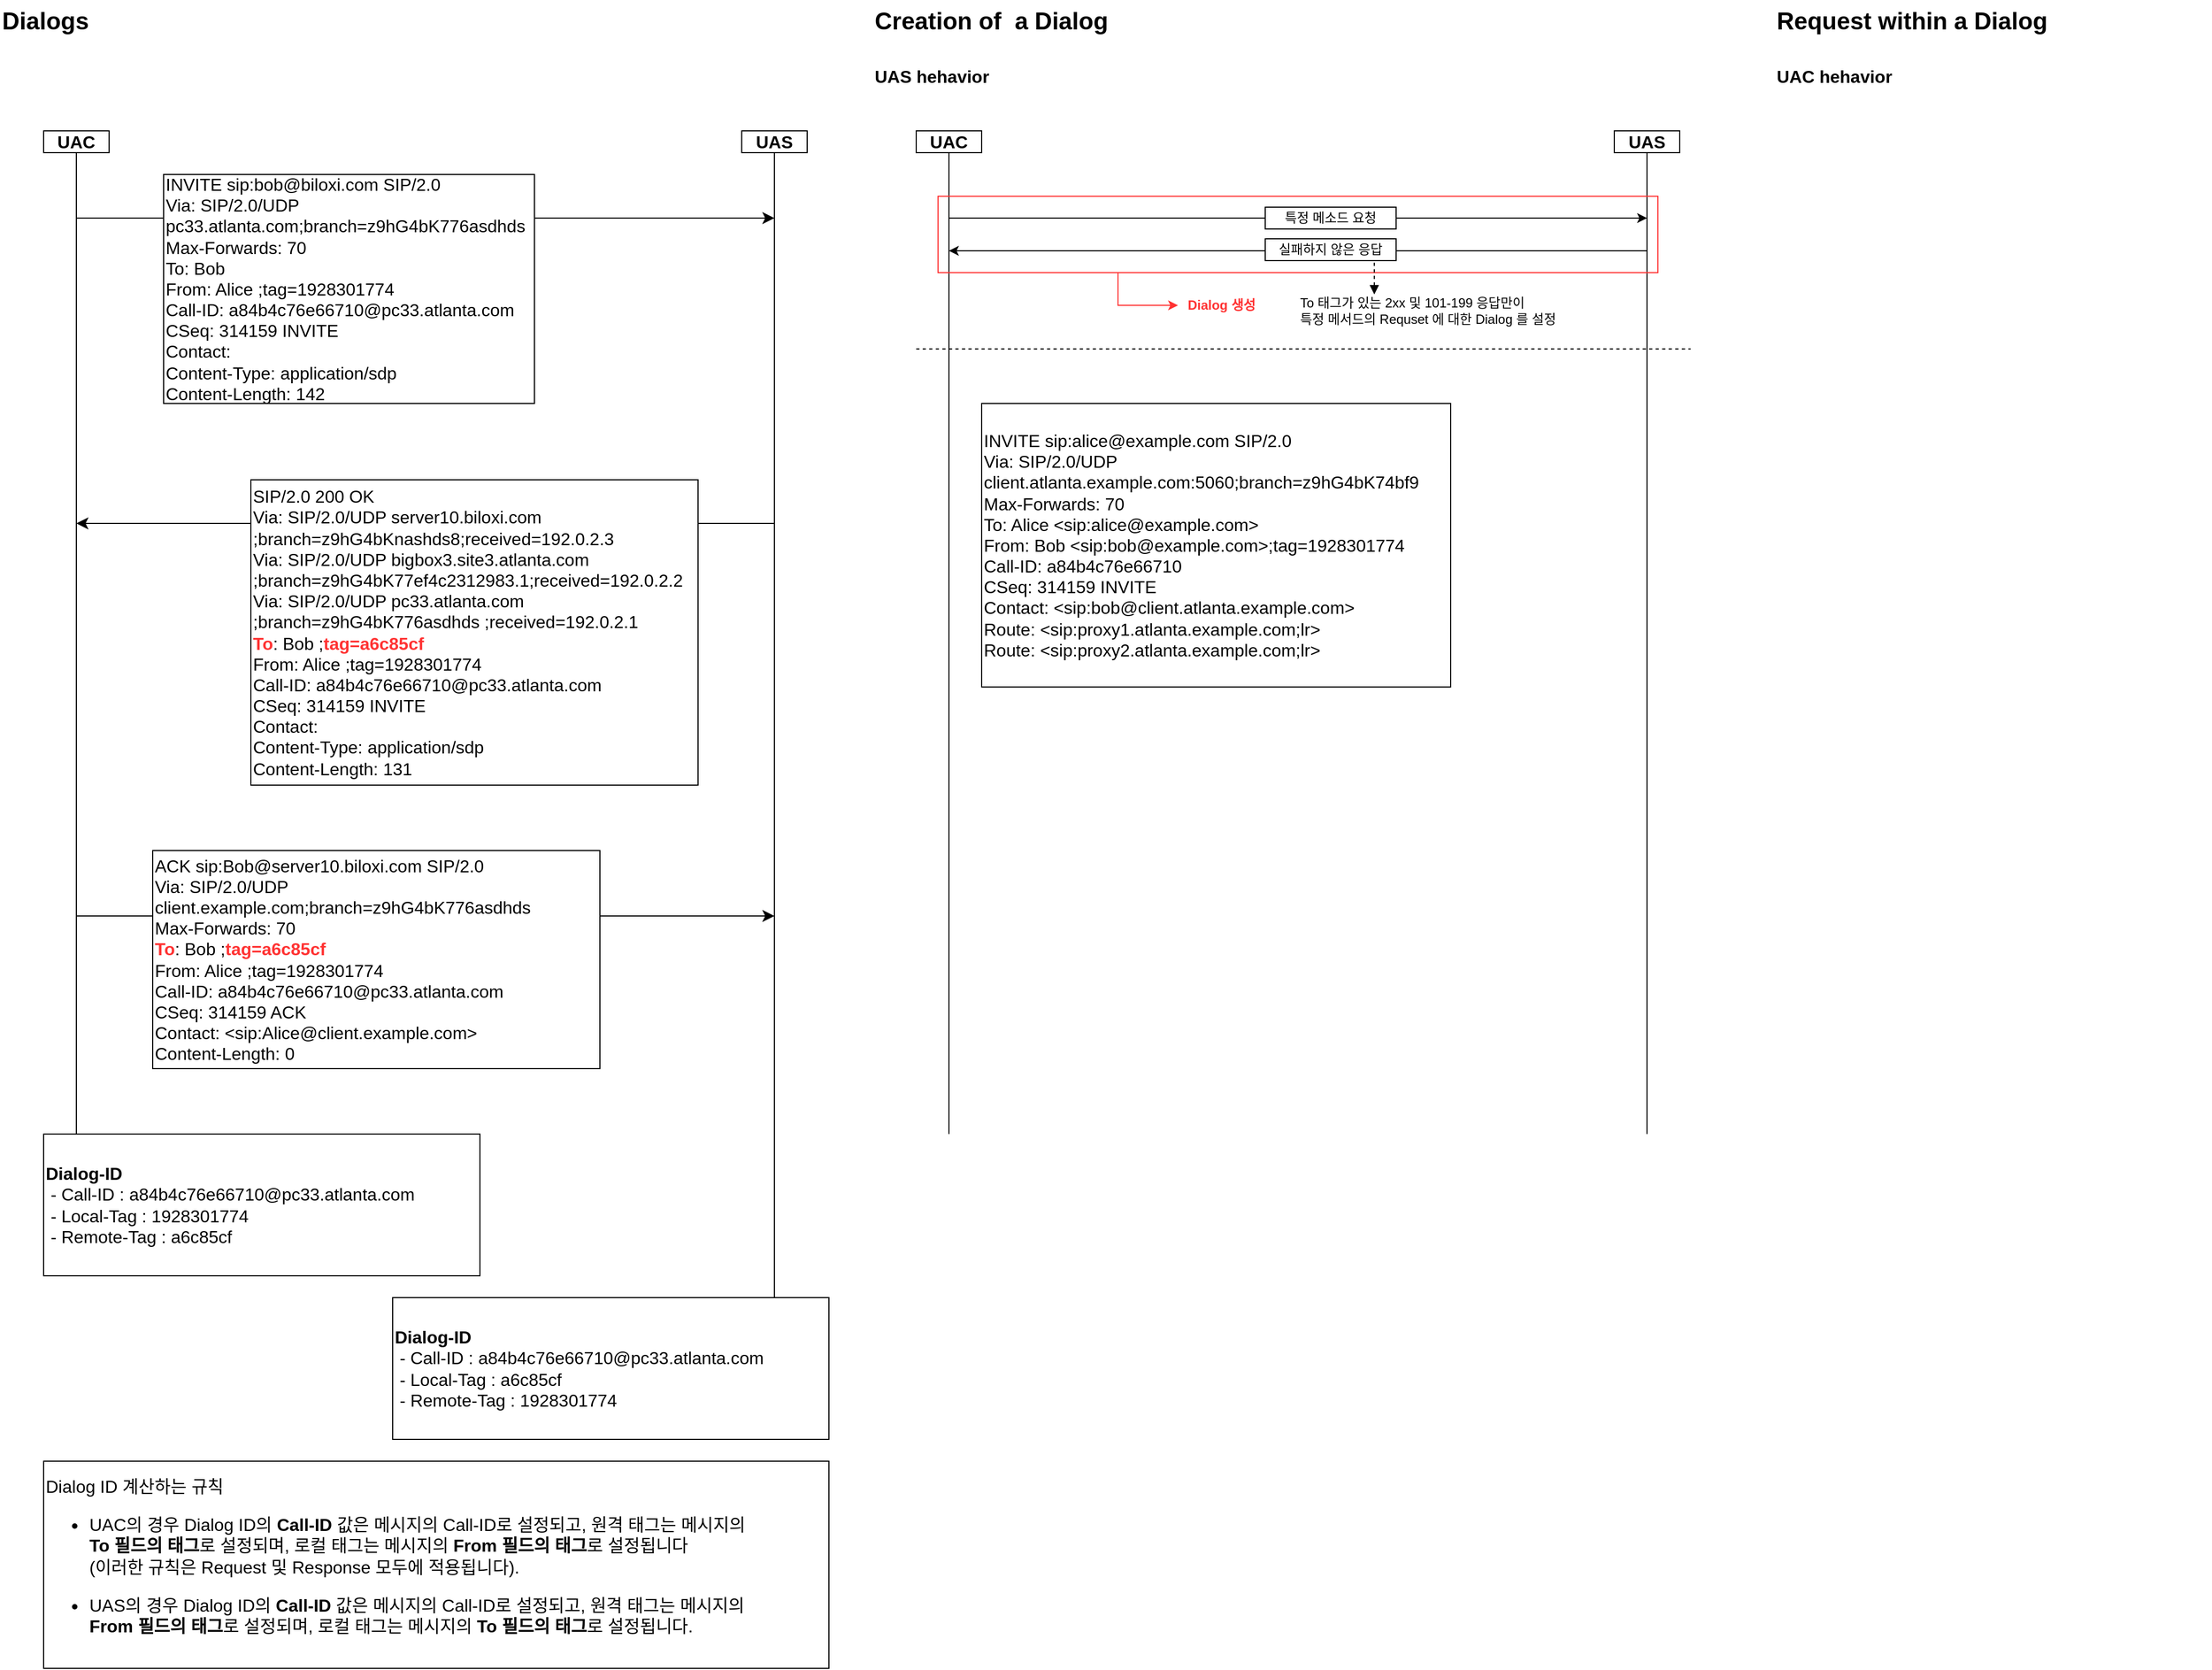 <mxfile version="23.0.2" type="github">
  <diagram name="페이지-1" id="ksUeeqzIcCZzvmtFrtLd">
    <mxGraphModel dx="2261" dy="826" grid="1" gridSize="10" guides="1" tooltips="1" connect="1" arrows="1" fold="1" page="1" pageScale="1" pageWidth="827" pageHeight="1169" math="0" shadow="0">
      <root>
        <mxCell id="0" />
        <mxCell id="1" parent="0" />
        <mxCell id="UO2-w6IYyax2wdj97ACj-6" value="" style="endArrow=classic;html=1;rounded=0;fontSize=12;startSize=8;endSize=8;curved=1;" edge="1" parent="1">
          <mxGeometry width="50" height="50" relative="1" as="geometry">
            <mxPoint x="-730" y="840" as="sourcePoint" />
            <mxPoint x="-90" y="840" as="targetPoint" />
          </mxGeometry>
        </mxCell>
        <mxCell id="UO2-w6IYyax2wdj97ACj-5" value="" style="endArrow=classic;html=1;rounded=0;fontSize=12;startSize=8;endSize=8;curved=1;" edge="1" parent="1">
          <mxGeometry width="50" height="50" relative="1" as="geometry">
            <mxPoint x="-730" y="200" as="sourcePoint" />
            <mxPoint x="-90" y="200" as="targetPoint" />
          </mxGeometry>
        </mxCell>
        <mxCell id="UO2-w6IYyax2wdj97ACj-4" value="" style="endArrow=classic;html=1;rounded=0;fontSize=12;startSize=8;endSize=8;curved=1;" edge="1" parent="1">
          <mxGeometry width="50" height="50" relative="1" as="geometry">
            <mxPoint x="-90" y="480" as="sourcePoint" />
            <mxPoint x="-730" y="480" as="targetPoint" />
          </mxGeometry>
        </mxCell>
        <mxCell id="4LNV4jT3T6giweUdo03J-1" value="&lt;span style=&quot;font-size: 22px;&quot;&gt;&lt;b&gt;Creation of&amp;nbsp; a Dialog&lt;/b&gt;&lt;/span&gt;" style="text;html=1;strokeColor=none;fillColor=none;align=left;verticalAlign=middle;whiteSpace=wrap;rounded=0;fontSize=16;" parent="1" vertex="1">
          <mxGeometry width="400" height="40" as="geometry" />
        </mxCell>
        <mxCell id="4LNV4jT3T6giweUdo03J-2" value="&lt;b style=&quot;&quot;&gt;&lt;font style=&quot;font-size: 16px;&quot;&gt;UAS hehavior&lt;/font&gt;&lt;/b&gt;" style="text;html=1;strokeColor=none;fillColor=none;align=left;verticalAlign=middle;whiteSpace=wrap;rounded=0;fontSize=16;" parent="1" vertex="1">
          <mxGeometry y="60" width="400" height="20" as="geometry" />
        </mxCell>
        <mxCell id="4LNV4jT3T6giweUdo03J-5" value="&lt;span style=&quot;font-size: 22px;&quot;&gt;&lt;b&gt;Request within a Dialog&lt;/b&gt;&lt;/span&gt;" style="text;html=1;strokeColor=none;fillColor=none;align=left;verticalAlign=middle;whiteSpace=wrap;rounded=0;fontSize=16;" parent="1" vertex="1">
          <mxGeometry x="827" width="400" height="40" as="geometry" />
        </mxCell>
        <mxCell id="4LNV4jT3T6giweUdo03J-6" value="&lt;b style=&quot;&quot;&gt;&lt;font style=&quot;font-size: 16px;&quot;&gt;UAC hehavior&lt;/font&gt;&lt;/b&gt;" style="text;html=1;strokeColor=none;fillColor=none;align=left;verticalAlign=middle;whiteSpace=wrap;rounded=0;fontSize=16;" parent="1" vertex="1">
          <mxGeometry x="827" y="60" width="400" height="20" as="geometry" />
        </mxCell>
        <mxCell id="4LNV4jT3T6giweUdo03J-8" value="&lt;b&gt;UAC&lt;/b&gt;" style="rounded=0;whiteSpace=wrap;html=1;fontSize=16;" parent="1" vertex="1">
          <mxGeometry x="-760" y="120" width="60" height="20" as="geometry" />
        </mxCell>
        <mxCell id="4LNV4jT3T6giweUdo03J-9" value="&lt;b&gt;UAS&lt;/b&gt;" style="rounded=0;whiteSpace=wrap;html=1;fontSize=16;" parent="1" vertex="1">
          <mxGeometry x="-120" y="120" width="60" height="20" as="geometry" />
        </mxCell>
        <mxCell id="4LNV4jT3T6giweUdo03J-10" value="" style="endArrow=none;html=1;rounded=0;fontSize=12;startSize=8;endSize=8;curved=1;entryX=0.5;entryY=1;entryDx=0;entryDy=0;" parent="1" target="4LNV4jT3T6giweUdo03J-8" edge="1">
          <mxGeometry width="50" height="50" relative="1" as="geometry">
            <mxPoint x="-730" y="1040" as="sourcePoint" />
            <mxPoint x="-410" y="250" as="targetPoint" />
          </mxGeometry>
        </mxCell>
        <mxCell id="4LNV4jT3T6giweUdo03J-11" value="" style="endArrow=none;html=1;rounded=0;fontSize=12;startSize=8;endSize=8;curved=1;entryX=0.5;entryY=1;entryDx=0;entryDy=0;" parent="1" target="4LNV4jT3T6giweUdo03J-9" edge="1">
          <mxGeometry width="50" height="50" relative="1" as="geometry">
            <mxPoint x="-90" y="1190" as="sourcePoint" />
            <mxPoint x="-90.5" y="150" as="targetPoint" />
          </mxGeometry>
        </mxCell>
        <mxCell id="4LNV4jT3T6giweUdo03J-15" value="INVITE sip:bob@biloxi.com SIP/2.0&lt;br style=&quot;border-color: var(--border-color);&quot;&gt;&lt;span style=&quot;&quot;&gt;Via: SIP/2.0/UDP pc33.atlanta.com;branch=z9hG4bK776asdhds&lt;/span&gt;&lt;br style=&quot;border-color: var(--border-color);&quot;&gt;&lt;span style=&quot;&quot;&gt;Max-Forwards: 70&lt;/span&gt;&lt;br style=&quot;border-color: var(--border-color);&quot;&gt;&lt;span style=&quot;&quot;&gt;To: Bob&lt;/span&gt;&lt;br style=&quot;border-color: var(--border-color);&quot;&gt;&lt;span style=&quot;&quot;&gt;From: Alice ;tag=1928301774&lt;/span&gt;&lt;br style=&quot;border-color: var(--border-color);&quot;&gt;&lt;span style=&quot;&quot;&gt;Call-ID: a84b4c76e66710@pc33.atlanta.com&lt;/span&gt;&lt;br style=&quot;border-color: var(--border-color);&quot;&gt;&lt;span style=&quot;&quot;&gt;CSeq: 314159 INVITE&lt;/span&gt;&lt;br style=&quot;border-color: var(--border-color);&quot;&gt;&lt;span style=&quot;&quot;&gt;Contact:&lt;/span&gt;&lt;br style=&quot;border-color: var(--border-color);&quot;&gt;&lt;span style=&quot;&quot;&gt;Content-Type: application/sdp&lt;/span&gt;&lt;br style=&quot;border-color: var(--border-color);&quot;&gt;&lt;span style=&quot;&quot;&gt;Content-Length: 142&amp;nbsp;&lt;/span&gt;" style="rounded=0;whiteSpace=wrap;html=1;fontSize=16;align=left;" parent="1" vertex="1">
          <mxGeometry x="-650" y="160" width="340" height="210" as="geometry" />
        </mxCell>
        <mxCell id="4LNV4jT3T6giweUdo03J-17" value="SIP/2.0 200 OK&lt;br&gt; Via: SIP/2.0/UDP server10.biloxi.com&lt;br&gt; ;branch=z9hG4bKnashds8;received=192.0.2.3&lt;br&gt; Via: SIP/2.0/UDP bigbox3.site3.atlanta.com&lt;br&gt; ;branch=z9hG4bK77ef4c2312983.1;received=192.0.2.2&lt;br&gt; Via: SIP/2.0/UDP pc33.atlanta.com&lt;br&gt; ;branch=z9hG4bK776asdhds ;received=192.0.2.1&lt;br&gt;&lt;b style=&quot;background-color: rgb(255, 255, 255);&quot;&gt;&lt;font color=&quot;#ff3333&quot;&gt; To&lt;/font&gt;&lt;/b&gt;: Bob ;&lt;font color=&quot;#ff3333&quot;&gt;&lt;b&gt;tag=a6c85cf&lt;/b&gt;&lt;/font&gt;&lt;br&gt; From: Alice ;tag=1928301774&lt;br&gt; Call-ID: a84b4c76e66710@pc33.atlanta.com&lt;br&gt; CSeq: 314159 INVITE&lt;br&gt; Contact: &lt;br&gt; Content-Type: application/sdp&lt;br&gt; Content-Length: 131&amp;nbsp;" style="rounded=0;whiteSpace=wrap;html=1;fontSize=16;align=left;" parent="1" vertex="1">
          <mxGeometry x="-570" y="440" width="410" height="280" as="geometry" />
        </mxCell>
        <mxCell id="4LNV4jT3T6giweUdo03J-19" value="&lt;b&gt;Dialog-ID&lt;/b&gt;&lt;br&gt;&amp;nbsp;- Call-ID : a84b4c76e66710@pc33.atlanta.com&lt;br&gt;&amp;nbsp;- Local-Tag : 1928301774&lt;br&gt;&amp;nbsp;- Remote-Tag :&amp;nbsp;&lt;span style=&quot;border-color: var(--border-color);&quot;&gt;&lt;font style=&quot;border-color: var(--border-color);&quot;&gt;a6c85cf&lt;/font&gt;&lt;/span&gt;" style="rounded=0;whiteSpace=wrap;html=1;fontSize=16;align=left;" parent="1" vertex="1">
          <mxGeometry x="-760" y="1040" width="400" height="130" as="geometry" />
        </mxCell>
        <mxCell id="4LNV4jT3T6giweUdo03J-20" value="&lt;b&gt;Dialog-ID&lt;/b&gt;&lt;br style=&quot;border-color: var(--border-color);&quot;&gt;&amp;nbsp;- Call-ID : a84b4c76e66710@pc33.atlanta.com&lt;br style=&quot;border-color: var(--border-color);&quot;&gt;&amp;nbsp;- Local-Tag : a6c85cf&lt;br style=&quot;border-color: var(--border-color);&quot;&gt;&amp;nbsp;- Remote-Tag : 1928301774" style="rounded=0;whiteSpace=wrap;html=1;fontSize=16;align=left;" parent="1" vertex="1">
          <mxGeometry x="-440" y="1190" width="400" height="130" as="geometry" />
        </mxCell>
        <mxCell id="4LNV4jT3T6giweUdo03J-22" value="ACK sip:Bob@server10.biloxi.com SIP/2.0&lt;br&gt;Via: SIP/2.0/UDP client.example.com;branch=z9hG4bK776asdhds&lt;br&gt;Max-Forwards: 70&lt;br&gt;&lt;font color=&quot;#ff3333&quot;&gt;&lt;b&gt;To&lt;/b&gt;&lt;/font&gt;: Bob ;&lt;b&gt;&lt;font color=&quot;#ff3333&quot;&gt;tag=a6c85cf&lt;/font&gt;&lt;/b&gt;&lt;br&gt;From: Alice ;tag=1928301774&lt;br&gt;Call-ID: a84b4c76e66710@pc33.atlanta.com&lt;br&gt;CSeq: 314159 ACK&lt;br&gt;Contact: &amp;lt;sip:Alice@client.example.com&amp;gt;&lt;br&gt;Content-Length: 0" style="rounded=0;whiteSpace=wrap;html=1;fontSize=16;align=left;" parent="1" vertex="1">
          <mxGeometry x="-660" y="780" width="410" height="200" as="geometry" />
        </mxCell>
        <mxCell id="4LNV4jT3T6giweUdo03J-24" value="Dialog ID 계산하는 규칙&lt;br&gt;&lt;ul data-pm-slice=&quot;3 3 []&quot; class=&quot;ak-ul&quot;&gt;&lt;li&gt;&lt;p&gt;UAC의 경우 Dialog  ID의 &lt;strong&gt;Call-ID &lt;/strong&gt;값은 메시지의 Call-ID로 설정되고, 원격 태그는 메시지의&lt;strong&gt; &lt;br&gt;To 필드의 태그&lt;/strong&gt;로 설정되며, 로컬 태그는 메시지의 &lt;strong&gt;From 필드의 태그&lt;/strong&gt;로 설정됩니다&lt;br&gt;(이러한 규칙은 Request 및 Response 모두에 적용됩니다). &lt;/p&gt;&lt;/li&gt;&lt;li&gt;&lt;p&gt;UAS의 경우 Dialog  ID의&lt;strong&gt; Call-ID&lt;/strong&gt; 값은 메시지의 Call-ID로 설정되고, 원격 태그는 메시지의 &lt;br&gt;&lt;strong&gt;From 필드의 태그&lt;/strong&gt;로 설정되며, 로컬 태그는 메시지의 &lt;strong&gt;To 필드의 태그&lt;/strong&gt;로 설정됩니다.&lt;/p&gt;&lt;/li&gt;&lt;/ul&gt;" style="rounded=0;whiteSpace=wrap;html=1;fontSize=16;align=left;" parent="1" vertex="1">
          <mxGeometry x="-760" y="1340" width="720" height="190" as="geometry" />
        </mxCell>
        <mxCell id="__dV9BuQpkVUs1_jfIQK-1" value="&lt;span style=&quot;font-size: 22px;&quot;&gt;&lt;b&gt;Dialogs&lt;/b&gt;&lt;/span&gt;" style="text;html=1;strokeColor=none;fillColor=none;align=left;verticalAlign=middle;whiteSpace=wrap;rounded=0;fontSize=16;" parent="1" vertex="1">
          <mxGeometry x="-800" width="400" height="40" as="geometry" />
        </mxCell>
        <mxCell id="__dV9BuQpkVUs1_jfIQK-4" value="&lt;b&gt;UAC&lt;/b&gt;" style="rounded=0;whiteSpace=wrap;html=1;fontSize=16;" parent="1" vertex="1">
          <mxGeometry x="40" y="120" width="60" height="20" as="geometry" />
        </mxCell>
        <mxCell id="__dV9BuQpkVUs1_jfIQK-5" value="&lt;b&gt;UAS&lt;/b&gt;" style="rounded=0;whiteSpace=wrap;html=1;fontSize=16;" parent="1" vertex="1">
          <mxGeometry x="680" y="120" width="60" height="20" as="geometry" />
        </mxCell>
        <mxCell id="__dV9BuQpkVUs1_jfIQK-6" value="" style="endArrow=none;html=1;rounded=0;fontSize=12;startSize=8;endSize=8;curved=1;entryX=0.5;entryY=1;entryDx=0;entryDy=0;" parent="1" target="__dV9BuQpkVUs1_jfIQK-4" edge="1">
          <mxGeometry width="50" height="50" relative="1" as="geometry">
            <mxPoint x="70" y="1040" as="sourcePoint" />
            <mxPoint x="390" y="250" as="targetPoint" />
          </mxGeometry>
        </mxCell>
        <mxCell id="__dV9BuQpkVUs1_jfIQK-7" value="" style="endArrow=none;html=1;rounded=0;fontSize=12;startSize=8;endSize=8;curved=1;entryX=0.5;entryY=1;entryDx=0;entryDy=0;" parent="1" target="__dV9BuQpkVUs1_jfIQK-5" edge="1">
          <mxGeometry width="50" height="50" relative="1" as="geometry">
            <mxPoint x="710" y="1040" as="sourcePoint" />
            <mxPoint x="709.5" y="150" as="targetPoint" />
          </mxGeometry>
        </mxCell>
        <mxCell id="__dV9BuQpkVUs1_jfIQK-8" value="" style="endArrow=classic;html=1;rounded=0;" parent="1" edge="1">
          <mxGeometry width="50" height="50" relative="1" as="geometry">
            <mxPoint x="70" y="200" as="sourcePoint" />
            <mxPoint x="710" y="200" as="targetPoint" />
          </mxGeometry>
        </mxCell>
        <mxCell id="__dV9BuQpkVUs1_jfIQK-10" value="특정 메소드 요청" style="rounded=0;whiteSpace=wrap;html=1;" parent="1" vertex="1">
          <mxGeometry x="360" y="190" width="120" height="20" as="geometry" />
        </mxCell>
        <mxCell id="__dV9BuQpkVUs1_jfIQK-12" value="" style="endArrow=classic;html=1;rounded=0;" parent="1" edge="1">
          <mxGeometry width="50" height="50" relative="1" as="geometry">
            <mxPoint x="710" y="230" as="sourcePoint" />
            <mxPoint x="70" y="230" as="targetPoint" />
          </mxGeometry>
        </mxCell>
        <mxCell id="__dV9BuQpkVUs1_jfIQK-13" value="실패하지 않은 응답" style="rounded=0;whiteSpace=wrap;html=1;" parent="1" vertex="1">
          <mxGeometry x="360" y="219" width="120" height="20" as="geometry" />
        </mxCell>
        <mxCell id="__dV9BuQpkVUs1_jfIQK-15" style="edgeStyle=orthogonalEdgeStyle;rounded=0;orthogonalLoop=1;jettySize=auto;html=1;exitX=0.25;exitY=1;exitDx=0;exitDy=0;strokeColor=#FF3333;" parent="1" source="__dV9BuQpkVUs1_jfIQK-14" edge="1">
          <mxGeometry relative="1" as="geometry">
            <mxPoint x="280" y="280" as="targetPoint" />
            <Array as="points">
              <mxPoint x="225" y="280" />
            </Array>
          </mxGeometry>
        </mxCell>
        <mxCell id="__dV9BuQpkVUs1_jfIQK-14" value="" style="rounded=0;whiteSpace=wrap;html=1;fillColor=none;strokeColor=#FF3333;" parent="1" vertex="1">
          <mxGeometry x="60" y="180" width="660" height="70" as="geometry" />
        </mxCell>
        <mxCell id="__dV9BuQpkVUs1_jfIQK-16" value="&lt;b&gt;&lt;font color=&quot;#ff3333&quot;&gt;Dialog 생성&lt;/font&gt;&lt;/b&gt;" style="text;html=1;strokeColor=none;fillColor=none;align=center;verticalAlign=middle;whiteSpace=wrap;rounded=0;" parent="1" vertex="1">
          <mxGeometry x="280" y="265" width="80" height="30" as="geometry" />
        </mxCell>
        <mxCell id="__dV9BuQpkVUs1_jfIQK-18" value="" style="endArrow=none;dashed=1;html=1;rounded=0;entryX=0.606;entryY=0.857;entryDx=0;entryDy=0;entryPerimeter=0;endFill=0;startArrow=block;startFill=1;" parent="1" target="__dV9BuQpkVUs1_jfIQK-14" edge="1">
          <mxGeometry width="50" height="50" relative="1" as="geometry">
            <mxPoint x="460" y="270" as="sourcePoint" />
            <mxPoint x="340" y="470" as="targetPoint" />
          </mxGeometry>
        </mxCell>
        <mxCell id="__dV9BuQpkVUs1_jfIQK-20" value="&lt;p data-pm-slice=&quot;1 1 [&amp;quot;bulletList&amp;quot;,null,&amp;quot;listItem&amp;quot;,null]&quot;&gt;To 태그가 있는 2xx 및 101-199 응답만이&lt;br&gt;&lt;span style=&quot;background-color: initial;&quot;&gt;특정 메서드의 Requset 에 대한 Dialog 를 설정&lt;/span&gt;&lt;/p&gt;" style="text;html=1;strokeColor=none;fillColor=none;align=left;verticalAlign=middle;whiteSpace=wrap;rounded=0;" parent="1" vertex="1">
          <mxGeometry x="390" y="270" width="320" height="30" as="geometry" />
        </mxCell>
        <mxCell id="UO2-w6IYyax2wdj97ACj-1" value="" style="endArrow=none;dashed=1;html=1;rounded=0;fontSize=12;startSize=8;endSize=8;curved=1;" edge="1" parent="1">
          <mxGeometry width="50" height="50" relative="1" as="geometry">
            <mxPoint x="40" y="320" as="sourcePoint" />
            <mxPoint x="750" y="320" as="targetPoint" />
          </mxGeometry>
        </mxCell>
        <mxCell id="UO2-w6IYyax2wdj97ACj-3" value="INVITE sip:alice@example.com SIP/2.0&lt;br&gt;Via: SIP/2.0/UDP client.atlanta.example.com:5060;branch=z9hG4bK74bf9&lt;br&gt;Max-Forwards: 70&lt;br&gt;To: Alice &amp;lt;sip:alice@example.com&amp;gt;&lt;br&gt;From: Bob &amp;lt;sip:bob@example.com&amp;gt;;tag=1928301774&lt;br&gt;Call-ID: a84b4c76e66710&lt;br&gt;CSeq: 314159 INVITE&lt;br&gt;Contact: &amp;lt;sip:bob@client.atlanta.example.com&amp;gt;&lt;br&gt;Route: &amp;lt;sip:proxy1.atlanta.example.com;lr&amp;gt;&lt;br&gt;Route: &amp;lt;sip:proxy2.atlanta.example.com;lr&amp;gt;" style="rounded=0;whiteSpace=wrap;html=1;fontSize=16;align=left;" vertex="1" parent="1">
          <mxGeometry x="100" y="370" width="430" height="260" as="geometry" />
        </mxCell>
      </root>
    </mxGraphModel>
  </diagram>
</mxfile>
